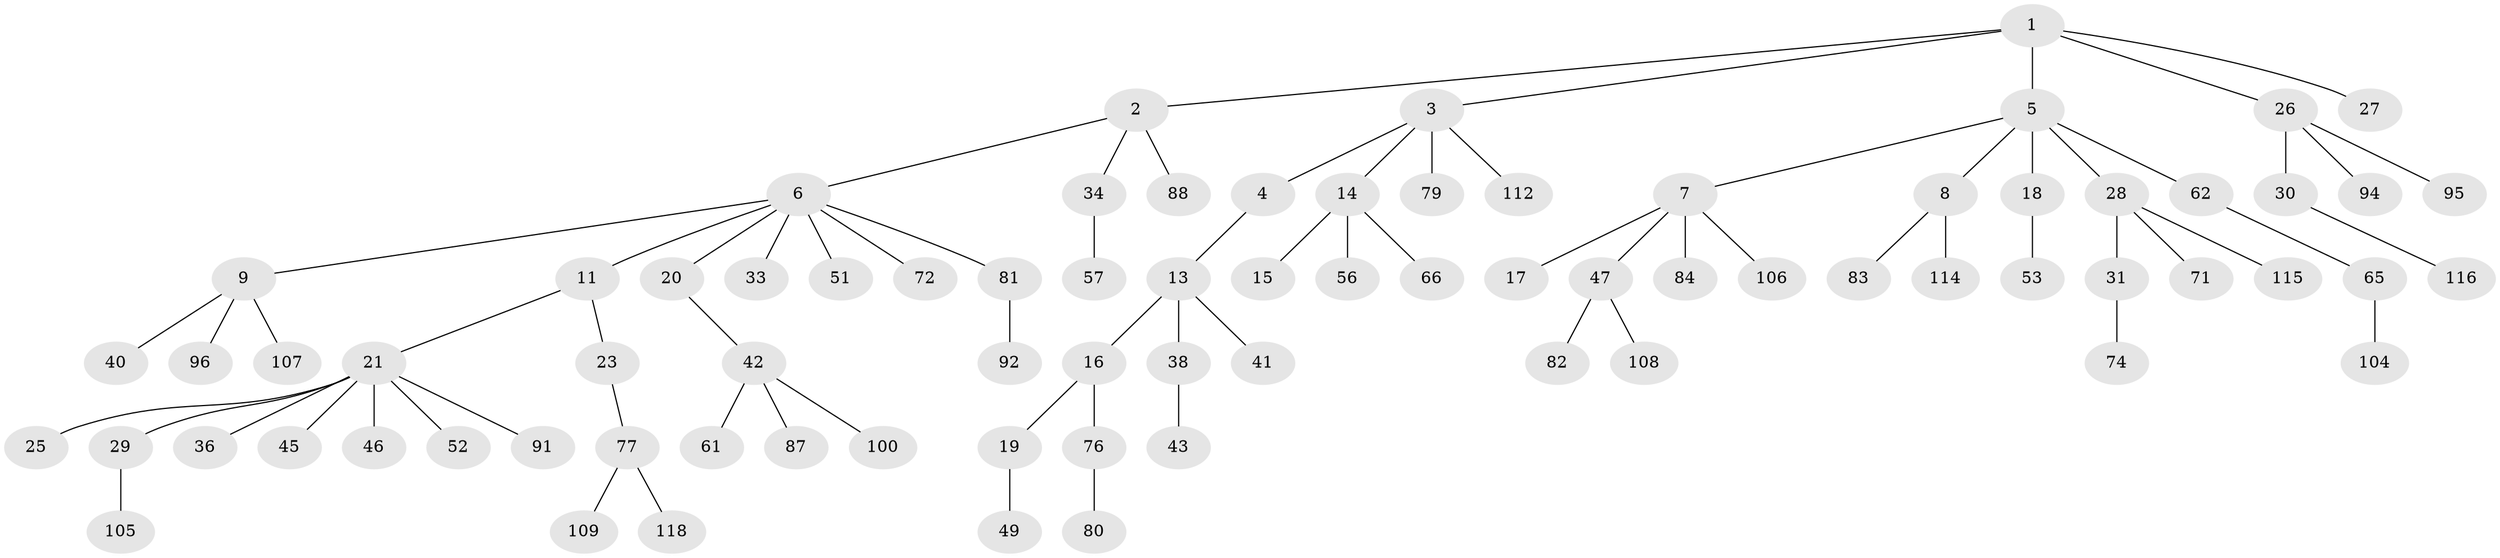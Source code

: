 // original degree distribution, {6: 0.03361344537815126, 4: 0.06722689075630252, 2: 0.2773109243697479, 5: 0.04201680672268908, 3: 0.08403361344537816, 1: 0.4957983193277311}
// Generated by graph-tools (version 1.1) at 2025/42/03/06/25 10:42:06]
// undirected, 78 vertices, 77 edges
graph export_dot {
graph [start="1"]
  node [color=gray90,style=filled];
  1 [super="+85"];
  2 [super="+73"];
  3 [super="+63"];
  4;
  5 [super="+12"];
  6 [super="+37"];
  7 [super="+10"];
  8 [super="+90"];
  9 [super="+111"];
  11;
  13 [super="+39"];
  14 [super="+98"];
  15 [super="+86"];
  16 [super="+32"];
  17;
  18 [super="+68"];
  19 [super="+119"];
  20 [super="+24"];
  21 [super="+22"];
  23 [super="+35"];
  25;
  26 [super="+60"];
  27 [super="+101"];
  28 [super="+58"];
  29 [super="+64"];
  30 [super="+48"];
  31 [super="+93"];
  33;
  34;
  36 [super="+54"];
  38;
  40 [super="+44"];
  41 [super="+69"];
  42 [super="+55"];
  43 [super="+67"];
  45 [super="+89"];
  46 [super="+103"];
  47 [super="+50"];
  49;
  51;
  52;
  53;
  56 [super="+59"];
  57;
  61;
  62 [super="+78"];
  65 [super="+75"];
  66 [super="+70"];
  71;
  72;
  74;
  76;
  77 [super="+99"];
  79;
  80 [super="+113"];
  81;
  82;
  83;
  84;
  87;
  88 [super="+117"];
  91;
  92;
  94 [super="+97"];
  95;
  96;
  100 [super="+102"];
  104;
  105;
  106;
  107 [super="+110"];
  108;
  109;
  112;
  114;
  115;
  116;
  118;
  1 -- 2;
  1 -- 3;
  1 -- 5;
  1 -- 26;
  1 -- 27;
  2 -- 6;
  2 -- 34;
  2 -- 88;
  3 -- 4;
  3 -- 14;
  3 -- 79;
  3 -- 112;
  4 -- 13;
  5 -- 7;
  5 -- 8;
  5 -- 62;
  5 -- 18;
  5 -- 28;
  6 -- 9;
  6 -- 11;
  6 -- 20;
  6 -- 33;
  6 -- 72;
  6 -- 81;
  6 -- 51;
  7 -- 17;
  7 -- 106;
  7 -- 84;
  7 -- 47;
  8 -- 83;
  8 -- 114;
  9 -- 40;
  9 -- 96;
  9 -- 107;
  11 -- 21;
  11 -- 23;
  13 -- 16;
  13 -- 38;
  13 -- 41;
  14 -- 15;
  14 -- 56;
  14 -- 66;
  16 -- 19;
  16 -- 76;
  18 -- 53;
  19 -- 49;
  20 -- 42;
  21 -- 25;
  21 -- 36;
  21 -- 45;
  21 -- 52;
  21 -- 29;
  21 -- 91;
  21 -- 46;
  23 -- 77;
  26 -- 30;
  26 -- 94;
  26 -- 95;
  28 -- 31;
  28 -- 71;
  28 -- 115;
  29 -- 105;
  30 -- 116;
  31 -- 74;
  34 -- 57;
  38 -- 43;
  42 -- 100;
  42 -- 61;
  42 -- 87;
  47 -- 108;
  47 -- 82;
  62 -- 65;
  65 -- 104;
  76 -- 80;
  77 -- 109;
  77 -- 118;
  81 -- 92;
}
